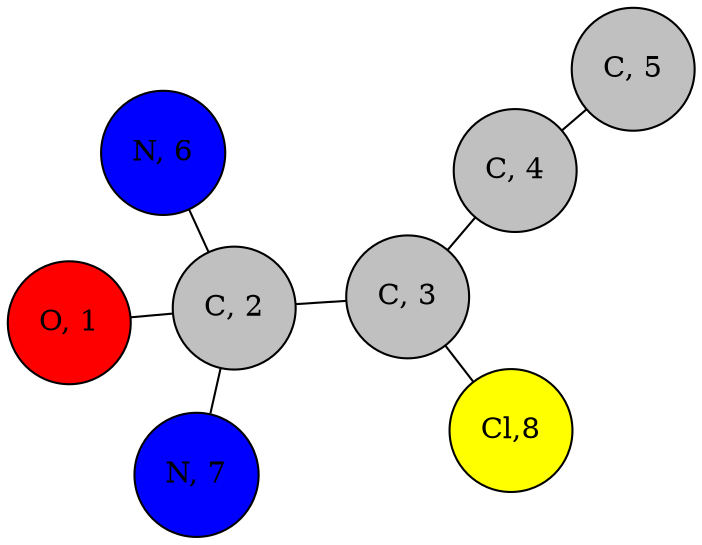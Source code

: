 // a strange molecule used as test case
graph G {
layout="neato"
graph [shape="square"];
comment="nodes section"
node  [style="filled"; shape="circle"];
    1 [fillcolor="red"    label="O, 1"]
    2 [fillcolor="grey"   label="C, 2"]
    3 [fillcolor="grey"   label="C, 3"]
    4 [fillcolor="grey"   label="C, 4"]
    5 [fillcolor="grey"   label="C, 5"]
    6 [fillcolor="blue"   label="N, 6"]
    7 [fillcolor="blue"   label="N, 7"]
    8 [fillcolor="yellow" label="Cl,8"]
comment="edges section"
    1--2 ;
    2--3 ; 
    2--6 ; 
    2--7 ; 
    3--4 ; 
    3--8 ; 
    4--5 ; 
}

